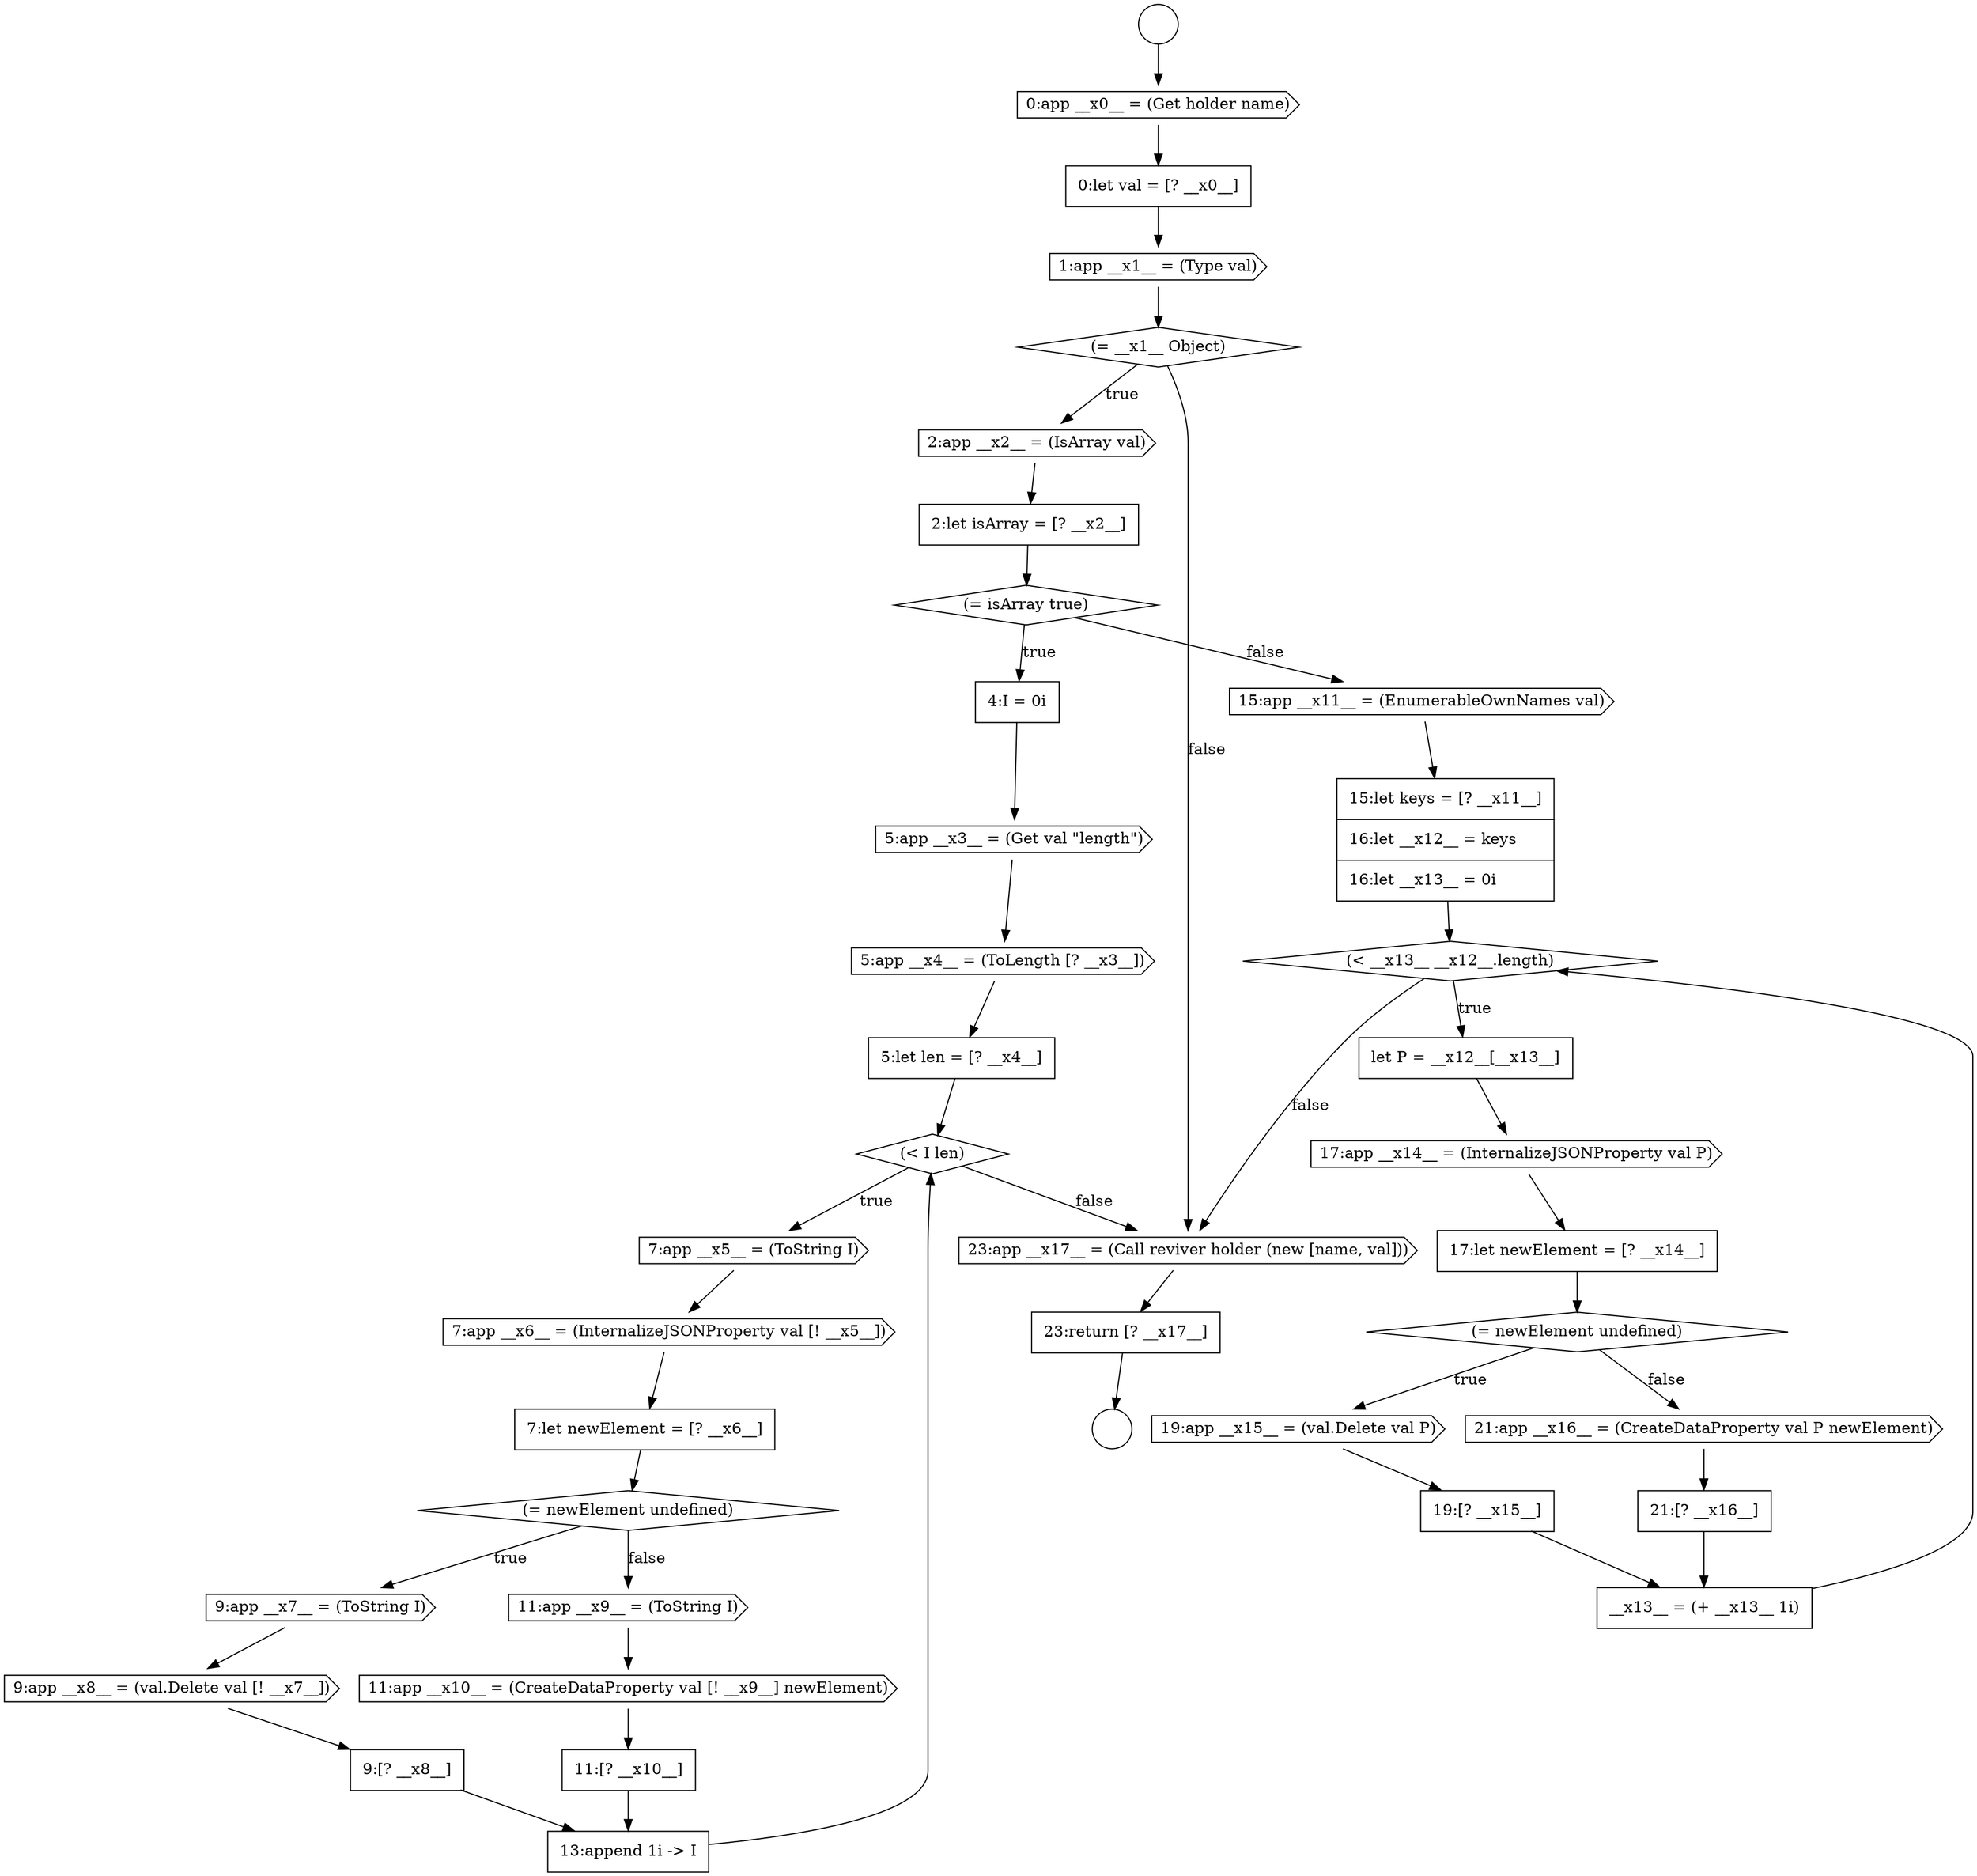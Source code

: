 digraph {
  node15472 [shape=cds, label=<<font color="black">0:app __x0__ = (Get holder name)</font>> color="black" fillcolor="white" style=filled]
  node15482 [shape=none, margin=0, label=<<font color="black">
    <table border="0" cellborder="1" cellspacing="0" cellpadding="10">
      <tr><td align="left">5:let len = [? __x4__]</td></tr>
    </table>
  </font>> color="black" fillcolor="white" style=filled]
  node15477 [shape=none, margin=0, label=<<font color="black">
    <table border="0" cellborder="1" cellspacing="0" cellpadding="10">
      <tr><td align="left">2:let isArray = [? __x2__]</td></tr>
    </table>
  </font>> color="black" fillcolor="white" style=filled]
  node15500 [shape=none, margin=0, label=<<font color="black">
    <table border="0" cellborder="1" cellspacing="0" cellpadding="10">
      <tr><td align="left">17:let newElement = [? __x14__]</td></tr>
    </table>
  </font>> color="black" fillcolor="white" style=filled]
  node15503 [shape=none, margin=0, label=<<font color="black">
    <table border="0" cellborder="1" cellspacing="0" cellpadding="10">
      <tr><td align="left">19:[? __x15__]</td></tr>
    </table>
  </font>> color="black" fillcolor="white" style=filled]
  node15481 [shape=cds, label=<<font color="black">5:app __x4__ = (ToLength [? __x3__])</font>> color="black" fillcolor="white" style=filled]
  node15495 [shape=cds, label=<<font color="black">15:app __x11__ = (EnumerableOwnNames val)</font>> color="black" fillcolor="white" style=filled]
  node15478 [shape=diamond, label=<<font color="black">(= isArray true)</font>> color="black" fillcolor="white" style=filled]
  node15474 [shape=cds, label=<<font color="black">1:app __x1__ = (Type val)</font>> color="black" fillcolor="white" style=filled]
  node15502 [shape=cds, label=<<font color="black">19:app __x15__ = (val.Delete val P)</font>> color="black" fillcolor="white" style=filled]
  node15479 [shape=none, margin=0, label=<<font color="black">
    <table border="0" cellborder="1" cellspacing="0" cellpadding="10">
      <tr><td align="left">4:I = 0i</td></tr>
    </table>
  </font>> color="black" fillcolor="white" style=filled]
  node15483 [shape=diamond, label=<<font color="black">(&lt; I len)</font>> color="black" fillcolor="white" style=filled]
  node15501 [shape=diamond, label=<<font color="black">(= newElement undefined)</font>> color="black" fillcolor="white" style=filled]
  node15476 [shape=cds, label=<<font color="black">2:app __x2__ = (IsArray val)</font>> color="black" fillcolor="white" style=filled]
  node15508 [shape=none, margin=0, label=<<font color="black">
    <table border="0" cellborder="1" cellspacing="0" cellpadding="10">
      <tr><td align="left">23:return [? __x17__]</td></tr>
    </table>
  </font>> color="black" fillcolor="white" style=filled]
  node15480 [shape=cds, label=<<font color="black">5:app __x3__ = (Get val &quot;length&quot;)</font>> color="black" fillcolor="white" style=filled]
  node15493 [shape=none, margin=0, label=<<font color="black">
    <table border="0" cellborder="1" cellspacing="0" cellpadding="10">
      <tr><td align="left">11:[? __x10__]</td></tr>
    </table>
  </font>> color="black" fillcolor="white" style=filled]
  node15484 [shape=cds, label=<<font color="black">7:app __x5__ = (ToString I)</font>> color="black" fillcolor="white" style=filled]
  node15489 [shape=cds, label=<<font color="black">9:app __x8__ = (val.Delete val [! __x7__])</font>> color="black" fillcolor="white" style=filled]
  node15490 [shape=none, margin=0, label=<<font color="black">
    <table border="0" cellborder="1" cellspacing="0" cellpadding="10">
      <tr><td align="left">9:[? __x8__]</td></tr>
    </table>
  </font>> color="black" fillcolor="white" style=filled]
  node15504 [shape=cds, label=<<font color="black">21:app __x16__ = (CreateDataProperty val P newElement)</font>> color="black" fillcolor="white" style=filled]
  node15494 [shape=none, margin=0, label=<<font color="black">
    <table border="0" cellborder="1" cellspacing="0" cellpadding="10">
      <tr><td align="left">13:append 1i -&gt; I</td></tr>
    </table>
  </font>> color="black" fillcolor="white" style=filled]
  node15473 [shape=none, margin=0, label=<<font color="black">
    <table border="0" cellborder="1" cellspacing="0" cellpadding="10">
      <tr><td align="left">0:let val = [? __x0__]</td></tr>
    </table>
  </font>> color="black" fillcolor="white" style=filled]
  node15505 [shape=none, margin=0, label=<<font color="black">
    <table border="0" cellborder="1" cellspacing="0" cellpadding="10">
      <tr><td align="left">21:[? __x16__]</td></tr>
    </table>
  </font>> color="black" fillcolor="white" style=filled]
  node15486 [shape=none, margin=0, label=<<font color="black">
    <table border="0" cellborder="1" cellspacing="0" cellpadding="10">
      <tr><td align="left">7:let newElement = [? __x6__]</td></tr>
    </table>
  </font>> color="black" fillcolor="white" style=filled]
  node15488 [shape=cds, label=<<font color="black">9:app __x7__ = (ToString I)</font>> color="black" fillcolor="white" style=filled]
  node15471 [shape=circle label=" " color="black" fillcolor="white" style=filled]
  node15491 [shape=cds, label=<<font color="black">11:app __x9__ = (ToString I)</font>> color="black" fillcolor="white" style=filled]
  node15498 [shape=none, margin=0, label=<<font color="black">
    <table border="0" cellborder="1" cellspacing="0" cellpadding="10">
      <tr><td align="left">let P = __x12__[__x13__]</td></tr>
    </table>
  </font>> color="black" fillcolor="white" style=filled]
  node15499 [shape=cds, label=<<font color="black">17:app __x14__ = (InternalizeJSONProperty val P)</font>> color="black" fillcolor="white" style=filled]
  node15506 [shape=none, margin=0, label=<<font color="black">
    <table border="0" cellborder="1" cellspacing="0" cellpadding="10">
      <tr><td align="left">__x13__ = (+ __x13__ 1i)</td></tr>
    </table>
  </font>> color="black" fillcolor="white" style=filled]
  node15485 [shape=cds, label=<<font color="black">7:app __x6__ = (InternalizeJSONProperty val [! __x5__])</font>> color="black" fillcolor="white" style=filled]
  node15470 [shape=circle label=" " color="black" fillcolor="white" style=filled]
  node15492 [shape=cds, label=<<font color="black">11:app __x10__ = (CreateDataProperty val [! __x9__] newElement)</font>> color="black" fillcolor="white" style=filled]
  node15507 [shape=cds, label=<<font color="black">23:app __x17__ = (Call reviver holder (new [name, val]))</font>> color="black" fillcolor="white" style=filled]
  node15497 [shape=diamond, label=<<font color="black">(&lt; __x13__ __x12__.length)</font>> color="black" fillcolor="white" style=filled]
  node15487 [shape=diamond, label=<<font color="black">(= newElement undefined)</font>> color="black" fillcolor="white" style=filled]
  node15496 [shape=none, margin=0, label=<<font color="black">
    <table border="0" cellborder="1" cellspacing="0" cellpadding="10">
      <tr><td align="left">15:let keys = [? __x11__]</td></tr>
      <tr><td align="left">16:let __x12__ = keys</td></tr>
      <tr><td align="left">16:let __x13__ = 0i</td></tr>
    </table>
  </font>> color="black" fillcolor="white" style=filled]
  node15475 [shape=diamond, label=<<font color="black">(= __x1__ Object)</font>> color="black" fillcolor="white" style=filled]
  node15488 -> node15489 [ color="black"]
  node15498 -> node15499 [ color="black"]
  node15492 -> node15493 [ color="black"]
  node15475 -> node15476 [label=<<font color="black">true</font>> color="black"]
  node15475 -> node15507 [label=<<font color="black">false</font>> color="black"]
  node15502 -> node15503 [ color="black"]
  node15499 -> node15500 [ color="black"]
  node15480 -> node15481 [ color="black"]
  node15484 -> node15485 [ color="black"]
  node15482 -> node15483 [ color="black"]
  node15487 -> node15488 [label=<<font color="black">true</font>> color="black"]
  node15487 -> node15491 [label=<<font color="black">false</font>> color="black"]
  node15486 -> node15487 [ color="black"]
  node15495 -> node15496 [ color="black"]
  node15478 -> node15479 [label=<<font color="black">true</font>> color="black"]
  node15478 -> node15495 [label=<<font color="black">false</font>> color="black"]
  node15494 -> node15483 [ color="black"]
  node15472 -> node15473 [ color="black"]
  node15485 -> node15486 [ color="black"]
  node15500 -> node15501 [ color="black"]
  node15489 -> node15490 [ color="black"]
  node15490 -> node15494 [ color="black"]
  node15483 -> node15484 [label=<<font color="black">true</font>> color="black"]
  node15483 -> node15507 [label=<<font color="black">false</font>> color="black"]
  node15493 -> node15494 [ color="black"]
  node15477 -> node15478 [ color="black"]
  node15501 -> node15502 [label=<<font color="black">true</font>> color="black"]
  node15501 -> node15504 [label=<<font color="black">false</font>> color="black"]
  node15503 -> node15506 [ color="black"]
  node15491 -> node15492 [ color="black"]
  node15504 -> node15505 [ color="black"]
  node15470 -> node15472 [ color="black"]
  node15507 -> node15508 [ color="black"]
  node15506 -> node15497 [ color="black"]
  node15476 -> node15477 [ color="black"]
  node15479 -> node15480 [ color="black"]
  node15496 -> node15497 [ color="black"]
  node15474 -> node15475 [ color="black"]
  node15473 -> node15474 [ color="black"]
  node15505 -> node15506 [ color="black"]
  node15508 -> node15471 [ color="black"]
  node15481 -> node15482 [ color="black"]
  node15497 -> node15498 [label=<<font color="black">true</font>> color="black"]
  node15497 -> node15507 [label=<<font color="black">false</font>> color="black"]
}
